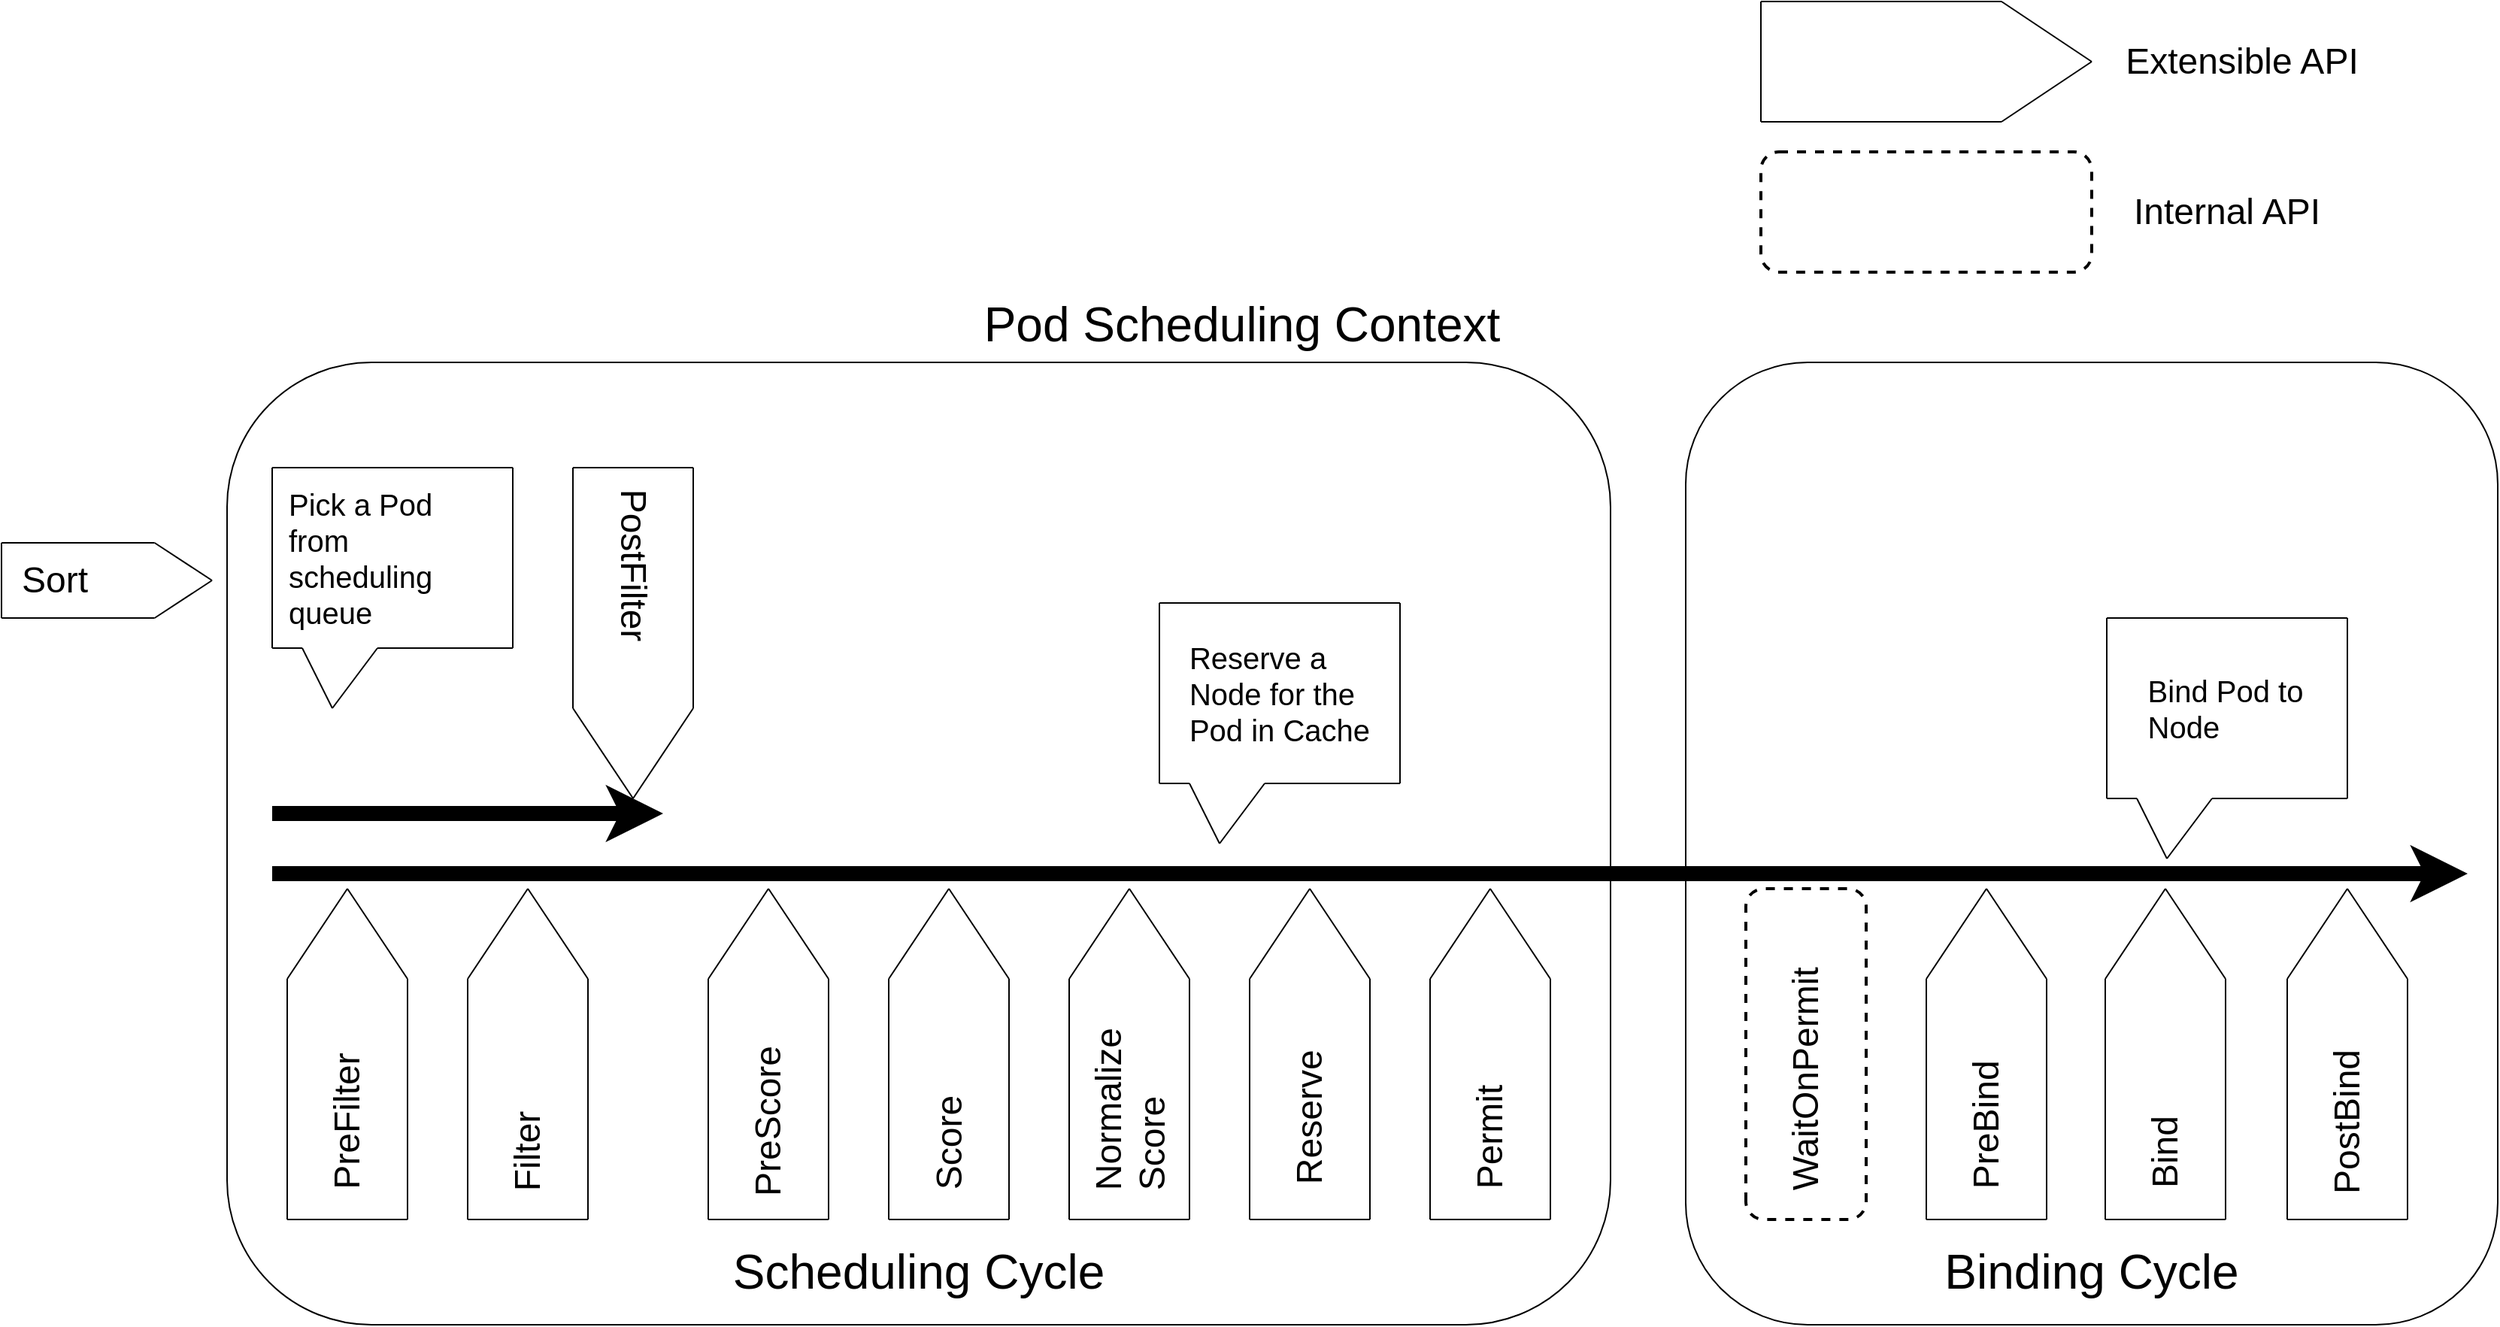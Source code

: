 <mxfile version="21.6.1" type="device">
  <diagram name="第 1 页" id="gHzWxk7oOuLgtcImLSez">
    <mxGraphModel dx="3882" dy="2420" grid="1" gridSize="10" guides="1" tooltips="1" connect="1" arrows="1" fold="1" page="1" pageScale="1" pageWidth="1169" pageHeight="827" math="0" shadow="0">
      <root>
        <mxCell id="0" />
        <mxCell id="1" parent="0" />
        <mxCell id="-Z6xz--5UafTTu6dOH7Y-158" value="" style="group" vertex="1" connectable="0" parent="1">
          <mxGeometry x="-160" y="-180" width="1660" height="880" as="geometry" />
        </mxCell>
        <mxCell id="-Z6xz--5UafTTu6dOH7Y-6" value="" style="group" vertex="1" connectable="0" parent="-Z6xz--5UafTTu6dOH7Y-158">
          <mxGeometry x="1170" width="220" height="80" as="geometry" />
        </mxCell>
        <mxCell id="-Z6xz--5UafTTu6dOH7Y-1" value="" style="endArrow=none;html=1;rounded=0;" edge="1" parent="-Z6xz--5UafTTu6dOH7Y-6">
          <mxGeometry width="50" height="50" relative="1" as="geometry">
            <mxPoint y="80" as="sourcePoint" />
            <mxPoint as="targetPoint" />
          </mxGeometry>
        </mxCell>
        <mxCell id="-Z6xz--5UafTTu6dOH7Y-2" value="" style="endArrow=none;html=1;rounded=0;" edge="1" parent="-Z6xz--5UafTTu6dOH7Y-6">
          <mxGeometry width="50" height="50" relative="1" as="geometry">
            <mxPoint as="sourcePoint" />
            <mxPoint x="160" as="targetPoint" />
          </mxGeometry>
        </mxCell>
        <mxCell id="-Z6xz--5UafTTu6dOH7Y-3" value="" style="endArrow=none;html=1;rounded=0;" edge="1" parent="-Z6xz--5UafTTu6dOH7Y-6">
          <mxGeometry width="50" height="50" relative="1" as="geometry">
            <mxPoint y="80" as="sourcePoint" />
            <mxPoint x="160" y="80" as="targetPoint" />
          </mxGeometry>
        </mxCell>
        <mxCell id="-Z6xz--5UafTTu6dOH7Y-4" value="" style="endArrow=none;html=1;rounded=0;" edge="1" parent="-Z6xz--5UafTTu6dOH7Y-6">
          <mxGeometry width="50" height="50" relative="1" as="geometry">
            <mxPoint x="160" as="sourcePoint" />
            <mxPoint x="220" y="40" as="targetPoint" />
          </mxGeometry>
        </mxCell>
        <mxCell id="-Z6xz--5UafTTu6dOH7Y-5" value="" style="endArrow=none;html=1;rounded=0;" edge="1" parent="-Z6xz--5UafTTu6dOH7Y-6">
          <mxGeometry width="50" height="50" relative="1" as="geometry">
            <mxPoint x="160" y="80" as="sourcePoint" />
            <mxPoint x="220" y="40" as="targetPoint" />
          </mxGeometry>
        </mxCell>
        <mxCell id="-Z6xz--5UafTTu6dOH7Y-7" value="" style="group;rotation=-90;" vertex="1" connectable="0" parent="-Z6xz--5UafTTu6dOH7Y-158">
          <mxGeometry x="1450" y="660" width="220" height="80" as="geometry" />
        </mxCell>
        <mxCell id="-Z6xz--5UafTTu6dOH7Y-8" value="" style="endArrow=none;html=1;rounded=0;" edge="1" parent="-Z6xz--5UafTTu6dOH7Y-7">
          <mxGeometry width="50" height="50" relative="1" as="geometry">
            <mxPoint x="150" y="150" as="sourcePoint" />
            <mxPoint x="70" y="150" as="targetPoint" />
          </mxGeometry>
        </mxCell>
        <mxCell id="-Z6xz--5UafTTu6dOH7Y-9" value="" style="endArrow=none;html=1;rounded=0;" edge="1" parent="-Z6xz--5UafTTu6dOH7Y-7">
          <mxGeometry width="50" height="50" relative="1" as="geometry">
            <mxPoint x="70" y="150" as="sourcePoint" />
            <mxPoint x="70" y="-10" as="targetPoint" />
          </mxGeometry>
        </mxCell>
        <mxCell id="-Z6xz--5UafTTu6dOH7Y-10" value="" style="endArrow=none;html=1;rounded=0;" edge="1" parent="-Z6xz--5UafTTu6dOH7Y-7">
          <mxGeometry width="50" height="50" relative="1" as="geometry">
            <mxPoint x="150" y="150" as="sourcePoint" />
            <mxPoint x="150" y="-10" as="targetPoint" />
          </mxGeometry>
        </mxCell>
        <mxCell id="-Z6xz--5UafTTu6dOH7Y-11" value="" style="endArrow=none;html=1;rounded=0;" edge="1" parent="-Z6xz--5UafTTu6dOH7Y-7">
          <mxGeometry width="50" height="50" relative="1" as="geometry">
            <mxPoint x="70" y="-10" as="sourcePoint" />
            <mxPoint x="110" y="-70" as="targetPoint" />
          </mxGeometry>
        </mxCell>
        <mxCell id="-Z6xz--5UafTTu6dOH7Y-12" value="" style="endArrow=none;html=1;rounded=0;" edge="1" parent="-Z6xz--5UafTTu6dOH7Y-7">
          <mxGeometry width="50" height="50" relative="1" as="geometry">
            <mxPoint x="150" y="-10" as="sourcePoint" />
            <mxPoint x="110" y="-70" as="targetPoint" />
          </mxGeometry>
        </mxCell>
        <mxCell id="-Z6xz--5UafTTu6dOH7Y-19" value="" style="group;rotation=-90;" vertex="1" connectable="0" parent="-Z6xz--5UafTTu6dOH7Y-158">
          <mxGeometry x="400" y="660" width="220" height="100" as="geometry" />
        </mxCell>
        <mxCell id="-Z6xz--5UafTTu6dOH7Y-20" value="" style="endArrow=none;html=1;rounded=0;" edge="1" parent="-Z6xz--5UafTTu6dOH7Y-19">
          <mxGeometry width="50" height="50" relative="1" as="geometry">
            <mxPoint x="150" y="150" as="sourcePoint" />
            <mxPoint x="70" y="150" as="targetPoint" />
          </mxGeometry>
        </mxCell>
        <mxCell id="-Z6xz--5UafTTu6dOH7Y-21" value="" style="endArrow=none;html=1;rounded=0;" edge="1" parent="-Z6xz--5UafTTu6dOH7Y-19">
          <mxGeometry width="50" height="50" relative="1" as="geometry">
            <mxPoint x="70" y="150" as="sourcePoint" />
            <mxPoint x="70" y="-10" as="targetPoint" />
          </mxGeometry>
        </mxCell>
        <mxCell id="-Z6xz--5UafTTu6dOH7Y-22" value="" style="endArrow=none;html=1;rounded=0;" edge="1" parent="-Z6xz--5UafTTu6dOH7Y-19">
          <mxGeometry width="50" height="50" relative="1" as="geometry">
            <mxPoint x="150" y="150" as="sourcePoint" />
            <mxPoint x="150" y="-10" as="targetPoint" />
          </mxGeometry>
        </mxCell>
        <mxCell id="-Z6xz--5UafTTu6dOH7Y-23" value="" style="endArrow=none;html=1;rounded=0;" edge="1" parent="-Z6xz--5UafTTu6dOH7Y-19">
          <mxGeometry width="50" height="50" relative="1" as="geometry">
            <mxPoint x="70" y="-10" as="sourcePoint" />
            <mxPoint x="110" y="-70" as="targetPoint" />
          </mxGeometry>
        </mxCell>
        <mxCell id="-Z6xz--5UafTTu6dOH7Y-24" value="" style="endArrow=none;html=1;rounded=0;" edge="1" parent="-Z6xz--5UafTTu6dOH7Y-19">
          <mxGeometry width="50" height="50" relative="1" as="geometry">
            <mxPoint x="150" y="-10" as="sourcePoint" />
            <mxPoint x="110" y="-70" as="targetPoint" />
          </mxGeometry>
        </mxCell>
        <mxCell id="-Z6xz--5UafTTu6dOH7Y-141" value="&lt;font style=&quot;font-size: 24px;&quot;&gt;PreScore&lt;br&gt;&lt;/font&gt;" style="text;html=1;strokeColor=none;fillColor=none;align=center;verticalAlign=middle;whiteSpace=wrap;rounded=0;rotation=-90;" vertex="1" parent="-Z6xz--5UafTTu6dOH7Y-19">
          <mxGeometry x="62.5" y="70" width="95" height="30" as="geometry" />
        </mxCell>
        <mxCell id="-Z6xz--5UafTTu6dOH7Y-37" value="" style="group;rotation=-90;" vertex="1" connectable="0" parent="-Z6xz--5UafTTu6dOH7Y-158">
          <mxGeometry x="240" y="660" width="220" height="132.5" as="geometry" />
        </mxCell>
        <mxCell id="-Z6xz--5UafTTu6dOH7Y-38" value="" style="endArrow=none;html=1;rounded=0;" edge="1" parent="-Z6xz--5UafTTu6dOH7Y-37">
          <mxGeometry width="50" height="50" relative="1" as="geometry">
            <mxPoint x="150" y="150" as="sourcePoint" />
            <mxPoint x="70" y="150" as="targetPoint" />
          </mxGeometry>
        </mxCell>
        <mxCell id="-Z6xz--5UafTTu6dOH7Y-39" value="" style="endArrow=none;html=1;rounded=0;" edge="1" parent="-Z6xz--5UafTTu6dOH7Y-37">
          <mxGeometry width="50" height="50" relative="1" as="geometry">
            <mxPoint x="70" y="150" as="sourcePoint" />
            <mxPoint x="70" y="-10" as="targetPoint" />
          </mxGeometry>
        </mxCell>
        <mxCell id="-Z6xz--5UafTTu6dOH7Y-40" value="" style="endArrow=none;html=1;rounded=0;" edge="1" parent="-Z6xz--5UafTTu6dOH7Y-37">
          <mxGeometry width="50" height="50" relative="1" as="geometry">
            <mxPoint x="150" y="150" as="sourcePoint" />
            <mxPoint x="150" y="-10" as="targetPoint" />
          </mxGeometry>
        </mxCell>
        <mxCell id="-Z6xz--5UafTTu6dOH7Y-41" value="" style="endArrow=none;html=1;rounded=0;" edge="1" parent="-Z6xz--5UafTTu6dOH7Y-37">
          <mxGeometry width="50" height="50" relative="1" as="geometry">
            <mxPoint x="70" y="-10" as="sourcePoint" />
            <mxPoint x="110" y="-70" as="targetPoint" />
          </mxGeometry>
        </mxCell>
        <mxCell id="-Z6xz--5UafTTu6dOH7Y-42" value="" style="endArrow=none;html=1;rounded=0;" edge="1" parent="-Z6xz--5UafTTu6dOH7Y-37">
          <mxGeometry width="50" height="50" relative="1" as="geometry">
            <mxPoint x="150" y="-10" as="sourcePoint" />
            <mxPoint x="110" y="-70" as="targetPoint" />
          </mxGeometry>
        </mxCell>
        <mxCell id="-Z6xz--5UafTTu6dOH7Y-140" value="&lt;font style=&quot;font-size: 24px;&quot;&gt;Filter&lt;/font&gt;" style="text;html=1;strokeColor=none;fillColor=none;align=center;verticalAlign=middle;whiteSpace=wrap;rounded=0;rotation=-90;" vertex="1" parent="-Z6xz--5UafTTu6dOH7Y-37">
          <mxGeometry x="77.5" y="90" width="65" height="30" as="geometry" />
        </mxCell>
        <mxCell id="-Z6xz--5UafTTu6dOH7Y-43" value="" style="group;rotation=-90;" vertex="1" connectable="0" parent="-Z6xz--5UafTTu6dOH7Y-158">
          <mxGeometry x="120" y="660" width="220" height="107.5" as="geometry" />
        </mxCell>
        <mxCell id="-Z6xz--5UafTTu6dOH7Y-44" value="" style="endArrow=none;html=1;rounded=0;" edge="1" parent="-Z6xz--5UafTTu6dOH7Y-43">
          <mxGeometry width="50" height="50" relative="1" as="geometry">
            <mxPoint x="150" y="150" as="sourcePoint" />
            <mxPoint x="70" y="150" as="targetPoint" />
          </mxGeometry>
        </mxCell>
        <mxCell id="-Z6xz--5UafTTu6dOH7Y-45" value="" style="endArrow=none;html=1;rounded=0;" edge="1" parent="-Z6xz--5UafTTu6dOH7Y-43">
          <mxGeometry width="50" height="50" relative="1" as="geometry">
            <mxPoint x="70" y="150" as="sourcePoint" />
            <mxPoint x="70" y="-10" as="targetPoint" />
          </mxGeometry>
        </mxCell>
        <mxCell id="-Z6xz--5UafTTu6dOH7Y-46" value="" style="endArrow=none;html=1;rounded=0;" edge="1" parent="-Z6xz--5UafTTu6dOH7Y-43">
          <mxGeometry width="50" height="50" relative="1" as="geometry">
            <mxPoint x="150" y="150" as="sourcePoint" />
            <mxPoint x="150" y="-10" as="targetPoint" />
          </mxGeometry>
        </mxCell>
        <mxCell id="-Z6xz--5UafTTu6dOH7Y-47" value="" style="endArrow=none;html=1;rounded=0;" edge="1" parent="-Z6xz--5UafTTu6dOH7Y-43">
          <mxGeometry width="50" height="50" relative="1" as="geometry">
            <mxPoint x="70" y="-10" as="sourcePoint" />
            <mxPoint x="110" y="-70" as="targetPoint" />
          </mxGeometry>
        </mxCell>
        <mxCell id="-Z6xz--5UafTTu6dOH7Y-48" value="" style="endArrow=none;html=1;rounded=0;" edge="1" parent="-Z6xz--5UafTTu6dOH7Y-43">
          <mxGeometry width="50" height="50" relative="1" as="geometry">
            <mxPoint x="150" y="-10" as="sourcePoint" />
            <mxPoint x="110" y="-70" as="targetPoint" />
          </mxGeometry>
        </mxCell>
        <mxCell id="-Z6xz--5UafTTu6dOH7Y-139" value="&lt;font style=&quot;font-size: 24px;&quot;&gt;PreFilter&lt;/font&gt;" style="text;html=1;strokeColor=none;fillColor=none;align=center;verticalAlign=middle;whiteSpace=wrap;rounded=0;rotation=-90;" vertex="1" parent="-Z6xz--5UafTTu6dOH7Y-43">
          <mxGeometry x="62.5" y="70" width="95" height="30" as="geometry" />
        </mxCell>
        <mxCell id="-Z6xz--5UafTTu6dOH7Y-55" value="" style="endArrow=classic;html=1;rounded=0;strokeWidth=10;" edge="1" parent="-Z6xz--5UafTTu6dOH7Y-158">
          <mxGeometry width="50" height="50" relative="1" as="geometry">
            <mxPoint x="180" y="580" as="sourcePoint" />
            <mxPoint x="1640" y="580" as="targetPoint" />
          </mxGeometry>
        </mxCell>
        <mxCell id="-Z6xz--5UafTTu6dOH7Y-56" value="" style="endArrow=classic;html=1;rounded=0;strokeWidth=10;" edge="1" parent="-Z6xz--5UafTTu6dOH7Y-158">
          <mxGeometry width="50" height="50" relative="1" as="geometry">
            <mxPoint x="180" y="540" as="sourcePoint" />
            <mxPoint x="440" y="540" as="targetPoint" />
          </mxGeometry>
        </mxCell>
        <mxCell id="-Z6xz--5UafTTu6dOH7Y-64" value="" style="group" vertex="1" connectable="0" parent="-Z6xz--5UafTTu6dOH7Y-158">
          <mxGeometry x="770" y="400" width="160" height="160" as="geometry" />
        </mxCell>
        <mxCell id="-Z6xz--5UafTTu6dOH7Y-57" value="" style="endArrow=none;html=1;rounded=0;" edge="1" parent="-Z6xz--5UafTTu6dOH7Y-64">
          <mxGeometry width="50" height="50" relative="1" as="geometry">
            <mxPoint as="sourcePoint" />
            <mxPoint x="160" as="targetPoint" />
          </mxGeometry>
        </mxCell>
        <mxCell id="-Z6xz--5UafTTu6dOH7Y-58" value="" style="endArrow=none;html=1;rounded=0;" edge="1" parent="-Z6xz--5UafTTu6dOH7Y-64">
          <mxGeometry width="50" height="50" relative="1" as="geometry">
            <mxPoint y="120" as="sourcePoint" />
            <mxPoint as="targetPoint" />
          </mxGeometry>
        </mxCell>
        <mxCell id="-Z6xz--5UafTTu6dOH7Y-59" value="" style="endArrow=none;html=1;rounded=0;" edge="1" parent="-Z6xz--5UafTTu6dOH7Y-64">
          <mxGeometry width="50" height="50" relative="1" as="geometry">
            <mxPoint x="160" y="120" as="sourcePoint" />
            <mxPoint x="160" as="targetPoint" />
          </mxGeometry>
        </mxCell>
        <mxCell id="-Z6xz--5UafTTu6dOH7Y-60" value="" style="endArrow=none;html=1;rounded=0;" edge="1" parent="-Z6xz--5UafTTu6dOH7Y-64">
          <mxGeometry width="50" height="50" relative="1" as="geometry">
            <mxPoint x="40" y="160" as="sourcePoint" />
            <mxPoint x="20" y="120" as="targetPoint" />
          </mxGeometry>
        </mxCell>
        <mxCell id="-Z6xz--5UafTTu6dOH7Y-61" value="" style="endArrow=none;html=1;rounded=0;" edge="1" parent="-Z6xz--5UafTTu6dOH7Y-64">
          <mxGeometry width="50" height="50" relative="1" as="geometry">
            <mxPoint x="40" y="160" as="sourcePoint" />
            <mxPoint x="70" y="120" as="targetPoint" />
          </mxGeometry>
        </mxCell>
        <mxCell id="-Z6xz--5UafTTu6dOH7Y-62" value="" style="endArrow=none;html=1;rounded=0;" edge="1" parent="-Z6xz--5UafTTu6dOH7Y-64">
          <mxGeometry width="50" height="50" relative="1" as="geometry">
            <mxPoint x="70" y="120" as="sourcePoint" />
            <mxPoint x="160" y="120" as="targetPoint" />
          </mxGeometry>
        </mxCell>
        <mxCell id="-Z6xz--5UafTTu6dOH7Y-63" value="" style="endArrow=none;html=1;rounded=0;" edge="1" parent="-Z6xz--5UafTTu6dOH7Y-64">
          <mxGeometry width="50" height="50" relative="1" as="geometry">
            <mxPoint y="120" as="sourcePoint" />
            <mxPoint x="20" y="120" as="targetPoint" />
          </mxGeometry>
        </mxCell>
        <mxCell id="-Z6xz--5UafTTu6dOH7Y-137" value="&lt;div style=&quot;text-align: left; font-size: 20px;&quot;&gt;Reserve a&lt;/div&gt;&lt;div style=&quot;text-align: left; font-size: 20px;&quot;&gt;Node for the&lt;/div&gt;&lt;div style=&quot;text-align: left; font-size: 20px;&quot;&gt;Pod in Cache&lt;/div&gt;" style="text;html=1;strokeColor=none;fillColor=none;align=center;verticalAlign=middle;whiteSpace=wrap;rounded=0;" vertex="1" parent="-Z6xz--5UafTTu6dOH7Y-64">
          <mxGeometry x="10" y="10" width="140" height="100" as="geometry" />
        </mxCell>
        <mxCell id="-Z6xz--5UafTTu6dOH7Y-65" value="" style="group" vertex="1" connectable="0" parent="-Z6xz--5UafTTu6dOH7Y-158">
          <mxGeometry x="1400" y="410" width="160" height="160" as="geometry" />
        </mxCell>
        <mxCell id="-Z6xz--5UafTTu6dOH7Y-66" value="" style="endArrow=none;html=1;rounded=0;" edge="1" parent="-Z6xz--5UafTTu6dOH7Y-65">
          <mxGeometry width="50" height="50" relative="1" as="geometry">
            <mxPoint as="sourcePoint" />
            <mxPoint x="160" as="targetPoint" />
          </mxGeometry>
        </mxCell>
        <mxCell id="-Z6xz--5UafTTu6dOH7Y-67" value="" style="endArrow=none;html=1;rounded=0;" edge="1" parent="-Z6xz--5UafTTu6dOH7Y-65">
          <mxGeometry width="50" height="50" relative="1" as="geometry">
            <mxPoint y="120" as="sourcePoint" />
            <mxPoint as="targetPoint" />
          </mxGeometry>
        </mxCell>
        <mxCell id="-Z6xz--5UafTTu6dOH7Y-68" value="" style="endArrow=none;html=1;rounded=0;" edge="1" parent="-Z6xz--5UafTTu6dOH7Y-65">
          <mxGeometry width="50" height="50" relative="1" as="geometry">
            <mxPoint x="160" y="120" as="sourcePoint" />
            <mxPoint x="160" as="targetPoint" />
          </mxGeometry>
        </mxCell>
        <mxCell id="-Z6xz--5UafTTu6dOH7Y-69" value="" style="endArrow=none;html=1;rounded=0;" edge="1" parent="-Z6xz--5UafTTu6dOH7Y-65">
          <mxGeometry width="50" height="50" relative="1" as="geometry">
            <mxPoint x="40" y="160" as="sourcePoint" />
            <mxPoint x="20" y="120" as="targetPoint" />
          </mxGeometry>
        </mxCell>
        <mxCell id="-Z6xz--5UafTTu6dOH7Y-70" value="" style="endArrow=none;html=1;rounded=0;" edge="1" parent="-Z6xz--5UafTTu6dOH7Y-65">
          <mxGeometry width="50" height="50" relative="1" as="geometry">
            <mxPoint x="40" y="160" as="sourcePoint" />
            <mxPoint x="70" y="120" as="targetPoint" />
          </mxGeometry>
        </mxCell>
        <mxCell id="-Z6xz--5UafTTu6dOH7Y-71" value="" style="endArrow=none;html=1;rounded=0;" edge="1" parent="-Z6xz--5UafTTu6dOH7Y-65">
          <mxGeometry width="50" height="50" relative="1" as="geometry">
            <mxPoint x="70" y="120" as="sourcePoint" />
            <mxPoint x="160" y="120" as="targetPoint" />
          </mxGeometry>
        </mxCell>
        <mxCell id="-Z6xz--5UafTTu6dOH7Y-72" value="" style="endArrow=none;html=1;rounded=0;" edge="1" parent="-Z6xz--5UafTTu6dOH7Y-65">
          <mxGeometry width="50" height="50" relative="1" as="geometry">
            <mxPoint y="120" as="sourcePoint" />
            <mxPoint x="20" y="120" as="targetPoint" />
          </mxGeometry>
        </mxCell>
        <mxCell id="-Z6xz--5UafTTu6dOH7Y-73" value="" style="group" vertex="1" connectable="0" parent="-Z6xz--5UafTTu6dOH7Y-158">
          <mxGeometry x="180" y="310" width="160" height="160" as="geometry" />
        </mxCell>
        <mxCell id="-Z6xz--5UafTTu6dOH7Y-74" value="" style="endArrow=none;html=1;rounded=0;" edge="1" parent="-Z6xz--5UafTTu6dOH7Y-73">
          <mxGeometry width="50" height="50" relative="1" as="geometry">
            <mxPoint as="sourcePoint" />
            <mxPoint x="160" as="targetPoint" />
          </mxGeometry>
        </mxCell>
        <mxCell id="-Z6xz--5UafTTu6dOH7Y-75" value="" style="endArrow=none;html=1;rounded=0;" edge="1" parent="-Z6xz--5UafTTu6dOH7Y-73">
          <mxGeometry width="50" height="50" relative="1" as="geometry">
            <mxPoint y="120" as="sourcePoint" />
            <mxPoint as="targetPoint" />
          </mxGeometry>
        </mxCell>
        <mxCell id="-Z6xz--5UafTTu6dOH7Y-76" value="" style="endArrow=none;html=1;rounded=0;" edge="1" parent="-Z6xz--5UafTTu6dOH7Y-73">
          <mxGeometry width="50" height="50" relative="1" as="geometry">
            <mxPoint x="160" y="120" as="sourcePoint" />
            <mxPoint x="160" as="targetPoint" />
          </mxGeometry>
        </mxCell>
        <mxCell id="-Z6xz--5UafTTu6dOH7Y-77" value="" style="endArrow=none;html=1;rounded=0;" edge="1" parent="-Z6xz--5UafTTu6dOH7Y-73">
          <mxGeometry width="50" height="50" relative="1" as="geometry">
            <mxPoint x="40" y="160" as="sourcePoint" />
            <mxPoint x="20" y="120" as="targetPoint" />
          </mxGeometry>
        </mxCell>
        <mxCell id="-Z6xz--5UafTTu6dOH7Y-78" value="" style="endArrow=none;html=1;rounded=0;" edge="1" parent="-Z6xz--5UafTTu6dOH7Y-73">
          <mxGeometry width="50" height="50" relative="1" as="geometry">
            <mxPoint x="40" y="160" as="sourcePoint" />
            <mxPoint x="70" y="120" as="targetPoint" />
          </mxGeometry>
        </mxCell>
        <mxCell id="-Z6xz--5UafTTu6dOH7Y-79" value="" style="endArrow=none;html=1;rounded=0;" edge="1" parent="-Z6xz--5UafTTu6dOH7Y-73">
          <mxGeometry width="50" height="50" relative="1" as="geometry">
            <mxPoint x="70" y="120" as="sourcePoint" />
            <mxPoint x="160" y="120" as="targetPoint" />
          </mxGeometry>
        </mxCell>
        <mxCell id="-Z6xz--5UafTTu6dOH7Y-80" value="" style="endArrow=none;html=1;rounded=0;" edge="1" parent="-Z6xz--5UafTTu6dOH7Y-73">
          <mxGeometry width="50" height="50" relative="1" as="geometry">
            <mxPoint y="120" as="sourcePoint" />
            <mxPoint x="20" y="120" as="targetPoint" />
          </mxGeometry>
        </mxCell>
        <mxCell id="-Z6xz--5UafTTu6dOH7Y-150" value="&lt;div style=&quot;text-align: left; font-size: 20px;&quot;&gt;&lt;span style=&quot;background-color: initial;&quot;&gt;&lt;font style=&quot;font-size: 20px;&quot;&gt;Pick a Pod from&lt;/font&gt;&lt;/span&gt;&lt;/div&gt;&lt;div style=&quot;text-align: left; font-size: 20px;&quot;&gt;&lt;span style=&quot;background-color: initial;&quot;&gt;&lt;font style=&quot;font-size: 20px;&quot;&gt;scheduling&lt;/font&gt;&lt;/span&gt;&lt;/div&gt;&lt;div style=&quot;text-align: left; font-size: 20px;&quot;&gt;&lt;span style=&quot;background-color: initial;&quot;&gt;&lt;font style=&quot;font-size: 20px;&quot;&gt;queue&lt;/font&gt;&lt;/span&gt;&lt;/div&gt;" style="text;html=1;strokeColor=none;fillColor=none;align=center;verticalAlign=middle;whiteSpace=wrap;rounded=0;" vertex="1" parent="-Z6xz--5UafTTu6dOH7Y-73">
          <mxGeometry x="10" y="10" width="140" height="100" as="geometry" />
        </mxCell>
        <mxCell id="-Z6xz--5UafTTu6dOH7Y-81" value="" style="group;rotation=-90;" vertex="1" connectable="0" parent="-Z6xz--5UafTTu6dOH7Y-158">
          <mxGeometry x="880" y="660" width="220" height="100" as="geometry" />
        </mxCell>
        <mxCell id="-Z6xz--5UafTTu6dOH7Y-82" value="" style="endArrow=none;html=1;rounded=0;" edge="1" parent="-Z6xz--5UafTTu6dOH7Y-81">
          <mxGeometry width="50" height="50" relative="1" as="geometry">
            <mxPoint x="150" y="150" as="sourcePoint" />
            <mxPoint x="70" y="150" as="targetPoint" />
          </mxGeometry>
        </mxCell>
        <mxCell id="-Z6xz--5UafTTu6dOH7Y-83" value="" style="endArrow=none;html=1;rounded=0;" edge="1" parent="-Z6xz--5UafTTu6dOH7Y-81">
          <mxGeometry width="50" height="50" relative="1" as="geometry">
            <mxPoint x="70" y="150" as="sourcePoint" />
            <mxPoint x="70" y="-10" as="targetPoint" />
          </mxGeometry>
        </mxCell>
        <mxCell id="-Z6xz--5UafTTu6dOH7Y-84" value="" style="endArrow=none;html=1;rounded=0;" edge="1" parent="-Z6xz--5UafTTu6dOH7Y-81">
          <mxGeometry width="50" height="50" relative="1" as="geometry">
            <mxPoint x="150" y="150" as="sourcePoint" />
            <mxPoint x="150" y="-10" as="targetPoint" />
          </mxGeometry>
        </mxCell>
        <mxCell id="-Z6xz--5UafTTu6dOH7Y-85" value="" style="endArrow=none;html=1;rounded=0;" edge="1" parent="-Z6xz--5UafTTu6dOH7Y-81">
          <mxGeometry width="50" height="50" relative="1" as="geometry">
            <mxPoint x="70" y="-10" as="sourcePoint" />
            <mxPoint x="110" y="-70" as="targetPoint" />
          </mxGeometry>
        </mxCell>
        <mxCell id="-Z6xz--5UafTTu6dOH7Y-86" value="" style="endArrow=none;html=1;rounded=0;" edge="1" parent="-Z6xz--5UafTTu6dOH7Y-81">
          <mxGeometry width="50" height="50" relative="1" as="geometry">
            <mxPoint x="150" y="-10" as="sourcePoint" />
            <mxPoint x="110" y="-70" as="targetPoint" />
          </mxGeometry>
        </mxCell>
        <mxCell id="-Z6xz--5UafTTu6dOH7Y-145" value="&lt;span style=&quot;font-size: 24px;&quot;&gt;Permit&lt;/span&gt;" style="text;html=1;strokeColor=none;fillColor=none;align=center;verticalAlign=middle;whiteSpace=wrap;rounded=0;rotation=-90;" vertex="1" parent="-Z6xz--5UafTTu6dOH7Y-81">
          <mxGeometry x="63.13" y="80" width="93.75" height="30" as="geometry" />
        </mxCell>
        <mxCell id="-Z6xz--5UafTTu6dOH7Y-87" value="" style="group;rotation=-90;" vertex="1" connectable="0" parent="-Z6xz--5UafTTu6dOH7Y-158">
          <mxGeometry x="760" y="660" width="220" height="110" as="geometry" />
        </mxCell>
        <mxCell id="-Z6xz--5UafTTu6dOH7Y-88" value="" style="endArrow=none;html=1;rounded=0;" edge="1" parent="-Z6xz--5UafTTu6dOH7Y-87">
          <mxGeometry width="50" height="50" relative="1" as="geometry">
            <mxPoint x="150" y="150" as="sourcePoint" />
            <mxPoint x="70" y="150" as="targetPoint" />
          </mxGeometry>
        </mxCell>
        <mxCell id="-Z6xz--5UafTTu6dOH7Y-89" value="" style="endArrow=none;html=1;rounded=0;" edge="1" parent="-Z6xz--5UafTTu6dOH7Y-87">
          <mxGeometry width="50" height="50" relative="1" as="geometry">
            <mxPoint x="70" y="150" as="sourcePoint" />
            <mxPoint x="70" y="-10" as="targetPoint" />
          </mxGeometry>
        </mxCell>
        <mxCell id="-Z6xz--5UafTTu6dOH7Y-90" value="" style="endArrow=none;html=1;rounded=0;" edge="1" parent="-Z6xz--5UafTTu6dOH7Y-87">
          <mxGeometry width="50" height="50" relative="1" as="geometry">
            <mxPoint x="150" y="150" as="sourcePoint" />
            <mxPoint x="150" y="-10" as="targetPoint" />
          </mxGeometry>
        </mxCell>
        <mxCell id="-Z6xz--5UafTTu6dOH7Y-91" value="" style="endArrow=none;html=1;rounded=0;" edge="1" parent="-Z6xz--5UafTTu6dOH7Y-87">
          <mxGeometry width="50" height="50" relative="1" as="geometry">
            <mxPoint x="70" y="-10" as="sourcePoint" />
            <mxPoint x="110" y="-70" as="targetPoint" />
          </mxGeometry>
        </mxCell>
        <mxCell id="-Z6xz--5UafTTu6dOH7Y-92" value="" style="endArrow=none;html=1;rounded=0;" edge="1" parent="-Z6xz--5UafTTu6dOH7Y-87">
          <mxGeometry width="50" height="50" relative="1" as="geometry">
            <mxPoint x="150" y="-10" as="sourcePoint" />
            <mxPoint x="110" y="-70" as="targetPoint" />
          </mxGeometry>
        </mxCell>
        <mxCell id="-Z6xz--5UafTTu6dOH7Y-144" value="&lt;span style=&quot;font-size: 24px;&quot;&gt;Reserve&lt;/span&gt;" style="text;html=1;strokeColor=none;fillColor=none;align=center;verticalAlign=middle;whiteSpace=wrap;rounded=0;rotation=-90;" vertex="1" parent="-Z6xz--5UafTTu6dOH7Y-87">
          <mxGeometry x="63.13" y="66.88" width="93.75" height="30" as="geometry" />
        </mxCell>
        <mxCell id="-Z6xz--5UafTTu6dOH7Y-93" value="" style="group;rotation=90;" vertex="1" connectable="0" parent="-Z6xz--5UafTTu6dOH7Y-158">
          <mxGeometry x="310" y="380" width="220" height="80" as="geometry" />
        </mxCell>
        <mxCell id="-Z6xz--5UafTTu6dOH7Y-94" value="" style="endArrow=none;html=1;rounded=0;" edge="1" parent="-Z6xz--5UafTTu6dOH7Y-93">
          <mxGeometry width="50" height="50" relative="1" as="geometry">
            <mxPoint x="70" y="-70" as="sourcePoint" />
            <mxPoint x="150" y="-70" as="targetPoint" />
          </mxGeometry>
        </mxCell>
        <mxCell id="-Z6xz--5UafTTu6dOH7Y-95" value="" style="endArrow=none;html=1;rounded=0;" edge="1" parent="-Z6xz--5UafTTu6dOH7Y-93">
          <mxGeometry width="50" height="50" relative="1" as="geometry">
            <mxPoint x="150" y="-70" as="sourcePoint" />
            <mxPoint x="150" y="90" as="targetPoint" />
          </mxGeometry>
        </mxCell>
        <mxCell id="-Z6xz--5UafTTu6dOH7Y-96" value="" style="endArrow=none;html=1;rounded=0;" edge="1" parent="-Z6xz--5UafTTu6dOH7Y-93">
          <mxGeometry width="50" height="50" relative="1" as="geometry">
            <mxPoint x="70" y="-70" as="sourcePoint" />
            <mxPoint x="70" y="90" as="targetPoint" />
          </mxGeometry>
        </mxCell>
        <mxCell id="-Z6xz--5UafTTu6dOH7Y-97" value="" style="endArrow=none;html=1;rounded=0;" edge="1" parent="-Z6xz--5UafTTu6dOH7Y-93">
          <mxGeometry width="50" height="50" relative="1" as="geometry">
            <mxPoint x="150" y="90" as="sourcePoint" />
            <mxPoint x="110" y="150" as="targetPoint" />
          </mxGeometry>
        </mxCell>
        <mxCell id="-Z6xz--5UafTTu6dOH7Y-98" value="" style="endArrow=none;html=1;rounded=0;" edge="1" parent="-Z6xz--5UafTTu6dOH7Y-93">
          <mxGeometry width="50" height="50" relative="1" as="geometry">
            <mxPoint x="70" y="90" as="sourcePoint" />
            <mxPoint x="110" y="150" as="targetPoint" />
          </mxGeometry>
        </mxCell>
        <mxCell id="-Z6xz--5UafTTu6dOH7Y-138" value="&lt;font style=&quot;font-size: 24px;&quot;&gt;PostFilter&lt;/font&gt;" style="text;html=1;strokeColor=none;fillColor=none;align=center;verticalAlign=middle;whiteSpace=wrap;rounded=0;rotation=90;" vertex="1" parent="-Z6xz--5UafTTu6dOH7Y-93">
          <mxGeometry x="55" y="-20" width="110" height="30" as="geometry" />
        </mxCell>
        <mxCell id="-Z6xz--5UafTTu6dOH7Y-99" value="" style="group;rotation=-90;" vertex="1" connectable="0" parent="-Z6xz--5UafTTu6dOH7Y-158">
          <mxGeometry x="640" y="660" width="220" height="110" as="geometry" />
        </mxCell>
        <mxCell id="-Z6xz--5UafTTu6dOH7Y-100" value="" style="endArrow=none;html=1;rounded=0;" edge="1" parent="-Z6xz--5UafTTu6dOH7Y-99">
          <mxGeometry width="50" height="50" relative="1" as="geometry">
            <mxPoint x="150" y="150" as="sourcePoint" />
            <mxPoint x="70" y="150" as="targetPoint" />
          </mxGeometry>
        </mxCell>
        <mxCell id="-Z6xz--5UafTTu6dOH7Y-101" value="" style="endArrow=none;html=1;rounded=0;" edge="1" parent="-Z6xz--5UafTTu6dOH7Y-99">
          <mxGeometry width="50" height="50" relative="1" as="geometry">
            <mxPoint x="70" y="150" as="sourcePoint" />
            <mxPoint x="70" y="-10" as="targetPoint" />
          </mxGeometry>
        </mxCell>
        <mxCell id="-Z6xz--5UafTTu6dOH7Y-102" value="" style="endArrow=none;html=1;rounded=0;" edge="1" parent="-Z6xz--5UafTTu6dOH7Y-99">
          <mxGeometry width="50" height="50" relative="1" as="geometry">
            <mxPoint x="150" y="150" as="sourcePoint" />
            <mxPoint x="150" y="-10" as="targetPoint" />
          </mxGeometry>
        </mxCell>
        <mxCell id="-Z6xz--5UafTTu6dOH7Y-103" value="" style="endArrow=none;html=1;rounded=0;" edge="1" parent="-Z6xz--5UafTTu6dOH7Y-99">
          <mxGeometry width="50" height="50" relative="1" as="geometry">
            <mxPoint x="70" y="-10" as="sourcePoint" />
            <mxPoint x="110" y="-70" as="targetPoint" />
          </mxGeometry>
        </mxCell>
        <mxCell id="-Z6xz--5UafTTu6dOH7Y-104" value="" style="endArrow=none;html=1;rounded=0;" edge="1" parent="-Z6xz--5UafTTu6dOH7Y-99">
          <mxGeometry width="50" height="50" relative="1" as="geometry">
            <mxPoint x="150" y="-10" as="sourcePoint" />
            <mxPoint x="110" y="-70" as="targetPoint" />
          </mxGeometry>
        </mxCell>
        <mxCell id="-Z6xz--5UafTTu6dOH7Y-143" value="&lt;div style=&quot;text-align: left;&quot;&gt;&lt;span style=&quot;font-size: 24px; background-color: initial;&quot;&gt;Normalize&lt;/span&gt;&lt;/div&gt;&lt;span style=&quot;font-size: 24px;&quot;&gt;&lt;div style=&quot;text-align: left;&quot;&gt;&lt;span style=&quot;background-color: initial;&quot;&gt;Score&lt;/span&gt;&lt;/div&gt;&lt;/span&gt;" style="text;html=1;strokeColor=none;fillColor=none;align=center;verticalAlign=middle;whiteSpace=wrap;rounded=0;rotation=-90;" vertex="1" parent="-Z6xz--5UafTTu6dOH7Y-99">
          <mxGeometry x="43.13" y="50" width="133.75" height="53.12" as="geometry" />
        </mxCell>
        <mxCell id="-Z6xz--5UafTTu6dOH7Y-105" value="" style="group;rotation=-90;" vertex="1" connectable="0" parent="-Z6xz--5UafTTu6dOH7Y-158">
          <mxGeometry x="520" y="660" width="220" height="113.75" as="geometry" />
        </mxCell>
        <mxCell id="-Z6xz--5UafTTu6dOH7Y-106" value="" style="endArrow=none;html=1;rounded=0;" edge="1" parent="-Z6xz--5UafTTu6dOH7Y-105">
          <mxGeometry width="50" height="50" relative="1" as="geometry">
            <mxPoint x="150" y="150" as="sourcePoint" />
            <mxPoint x="70" y="150" as="targetPoint" />
          </mxGeometry>
        </mxCell>
        <mxCell id="-Z6xz--5UafTTu6dOH7Y-107" value="" style="endArrow=none;html=1;rounded=0;" edge="1" parent="-Z6xz--5UafTTu6dOH7Y-105">
          <mxGeometry width="50" height="50" relative="1" as="geometry">
            <mxPoint x="70" y="150" as="sourcePoint" />
            <mxPoint x="70" y="-10" as="targetPoint" />
          </mxGeometry>
        </mxCell>
        <mxCell id="-Z6xz--5UafTTu6dOH7Y-108" value="" style="endArrow=none;html=1;rounded=0;" edge="1" parent="-Z6xz--5UafTTu6dOH7Y-105">
          <mxGeometry width="50" height="50" relative="1" as="geometry">
            <mxPoint x="150" y="150" as="sourcePoint" />
            <mxPoint x="150" y="-10" as="targetPoint" />
          </mxGeometry>
        </mxCell>
        <mxCell id="-Z6xz--5UafTTu6dOH7Y-109" value="" style="endArrow=none;html=1;rounded=0;" edge="1" parent="-Z6xz--5UafTTu6dOH7Y-105">
          <mxGeometry width="50" height="50" relative="1" as="geometry">
            <mxPoint x="70" y="-10" as="sourcePoint" />
            <mxPoint x="110" y="-70" as="targetPoint" />
          </mxGeometry>
        </mxCell>
        <mxCell id="-Z6xz--5UafTTu6dOH7Y-110" value="" style="endArrow=none;html=1;rounded=0;" edge="1" parent="-Z6xz--5UafTTu6dOH7Y-105">
          <mxGeometry width="50" height="50" relative="1" as="geometry">
            <mxPoint x="150" y="-10" as="sourcePoint" />
            <mxPoint x="110" y="-70" as="targetPoint" />
          </mxGeometry>
        </mxCell>
        <mxCell id="-Z6xz--5UafTTu6dOH7Y-142" value="&lt;span style=&quot;font-size: 24px;&quot;&gt;Score&lt;/span&gt;" style="text;html=1;strokeColor=none;fillColor=none;align=center;verticalAlign=middle;whiteSpace=wrap;rounded=0;rotation=-90;" vertex="1" parent="-Z6xz--5UafTTu6dOH7Y-105">
          <mxGeometry x="76.25" y="83.75" width="67.5" height="30" as="geometry" />
        </mxCell>
        <mxCell id="-Z6xz--5UafTTu6dOH7Y-111" value="" style="rounded=1;whiteSpace=wrap;html=1;rotation=-90;fillColor=none;dashed=1;strokeWidth=2;" vertex="1" parent="-Z6xz--5UafTTu6dOH7Y-158">
          <mxGeometry x="1090" y="660" width="220" height="80" as="geometry" />
        </mxCell>
        <mxCell id="-Z6xz--5UafTTu6dOH7Y-112" value="" style="group;rotation=-90;" vertex="1" connectable="0" parent="-Z6xz--5UafTTu6dOH7Y-158">
          <mxGeometry x="1329" y="660" width="220" height="120" as="geometry" />
        </mxCell>
        <mxCell id="-Z6xz--5UafTTu6dOH7Y-113" value="" style="endArrow=none;html=1;rounded=0;" edge="1" parent="-Z6xz--5UafTTu6dOH7Y-112">
          <mxGeometry width="50" height="50" relative="1" as="geometry">
            <mxPoint x="150" y="150" as="sourcePoint" />
            <mxPoint x="70" y="150" as="targetPoint" />
          </mxGeometry>
        </mxCell>
        <mxCell id="-Z6xz--5UafTTu6dOH7Y-114" value="" style="endArrow=none;html=1;rounded=0;" edge="1" parent="-Z6xz--5UafTTu6dOH7Y-112">
          <mxGeometry width="50" height="50" relative="1" as="geometry">
            <mxPoint x="70" y="150" as="sourcePoint" />
            <mxPoint x="70" y="-10" as="targetPoint" />
          </mxGeometry>
        </mxCell>
        <mxCell id="-Z6xz--5UafTTu6dOH7Y-115" value="" style="endArrow=none;html=1;rounded=0;" edge="1" parent="-Z6xz--5UafTTu6dOH7Y-112">
          <mxGeometry width="50" height="50" relative="1" as="geometry">
            <mxPoint x="150" y="150" as="sourcePoint" />
            <mxPoint x="150" y="-10" as="targetPoint" />
          </mxGeometry>
        </mxCell>
        <mxCell id="-Z6xz--5UafTTu6dOH7Y-116" value="" style="endArrow=none;html=1;rounded=0;" edge="1" parent="-Z6xz--5UafTTu6dOH7Y-112">
          <mxGeometry width="50" height="50" relative="1" as="geometry">
            <mxPoint x="70" y="-10" as="sourcePoint" />
            <mxPoint x="110" y="-70" as="targetPoint" />
          </mxGeometry>
        </mxCell>
        <mxCell id="-Z6xz--5UafTTu6dOH7Y-117" value="" style="endArrow=none;html=1;rounded=0;" edge="1" parent="-Z6xz--5UafTTu6dOH7Y-112">
          <mxGeometry width="50" height="50" relative="1" as="geometry">
            <mxPoint x="150" y="-10" as="sourcePoint" />
            <mxPoint x="110" y="-70" as="targetPoint" />
          </mxGeometry>
        </mxCell>
        <mxCell id="-Z6xz--5UafTTu6dOH7Y-154" value="&lt;span style=&quot;font-size: 24px;&quot;&gt;Bind&lt;/span&gt;" style="text;html=1;strokeColor=none;fillColor=none;align=center;verticalAlign=middle;whiteSpace=wrap;rounded=0;rotation=-90;" vertex="1" parent="-Z6xz--5UafTTu6dOH7Y-112">
          <mxGeometry x="78.13" y="90" width="63.75" height="30" as="geometry" />
        </mxCell>
        <mxCell id="-Z6xz--5UafTTu6dOH7Y-118" value="" style="group;rotation=-90;" vertex="1" connectable="0" parent="-Z6xz--5UafTTu6dOH7Y-158">
          <mxGeometry x="1210" y="660" width="220" height="80" as="geometry" />
        </mxCell>
        <mxCell id="-Z6xz--5UafTTu6dOH7Y-119" value="" style="endArrow=none;html=1;rounded=0;" edge="1" parent="-Z6xz--5UafTTu6dOH7Y-118">
          <mxGeometry width="50" height="50" relative="1" as="geometry">
            <mxPoint x="150" y="150" as="sourcePoint" />
            <mxPoint x="70" y="150" as="targetPoint" />
          </mxGeometry>
        </mxCell>
        <mxCell id="-Z6xz--5UafTTu6dOH7Y-120" value="" style="endArrow=none;html=1;rounded=0;" edge="1" parent="-Z6xz--5UafTTu6dOH7Y-118">
          <mxGeometry width="50" height="50" relative="1" as="geometry">
            <mxPoint x="70" y="150" as="sourcePoint" />
            <mxPoint x="70" y="-10" as="targetPoint" />
          </mxGeometry>
        </mxCell>
        <mxCell id="-Z6xz--5UafTTu6dOH7Y-121" value="" style="endArrow=none;html=1;rounded=0;" edge="1" parent="-Z6xz--5UafTTu6dOH7Y-118">
          <mxGeometry width="50" height="50" relative="1" as="geometry">
            <mxPoint x="150" y="150" as="sourcePoint" />
            <mxPoint x="150" y="-10" as="targetPoint" />
          </mxGeometry>
        </mxCell>
        <mxCell id="-Z6xz--5UafTTu6dOH7Y-122" value="" style="endArrow=none;html=1;rounded=0;" edge="1" parent="-Z6xz--5UafTTu6dOH7Y-118">
          <mxGeometry width="50" height="50" relative="1" as="geometry">
            <mxPoint x="70" y="-10" as="sourcePoint" />
            <mxPoint x="110" y="-70" as="targetPoint" />
          </mxGeometry>
        </mxCell>
        <mxCell id="-Z6xz--5UafTTu6dOH7Y-123" value="" style="endArrow=none;html=1;rounded=0;" edge="1" parent="-Z6xz--5UafTTu6dOH7Y-118">
          <mxGeometry width="50" height="50" relative="1" as="geometry">
            <mxPoint x="150" y="-10" as="sourcePoint" />
            <mxPoint x="110" y="-70" as="targetPoint" />
          </mxGeometry>
        </mxCell>
        <mxCell id="-Z6xz--5UafTTu6dOH7Y-124" value="" style="rounded=1;whiteSpace=wrap;html=1;rotation=0;fillColor=none;dashed=1;strokeWidth=2;" vertex="1" parent="-Z6xz--5UafTTu6dOH7Y-158">
          <mxGeometry x="1170" y="100" width="220" height="80" as="geometry" />
        </mxCell>
        <mxCell id="-Z6xz--5UafTTu6dOH7Y-125" value="" style="group" vertex="1" connectable="0" parent="-Z6xz--5UafTTu6dOH7Y-158">
          <mxGeometry y="360" width="140" height="50" as="geometry" />
        </mxCell>
        <mxCell id="-Z6xz--5UafTTu6dOH7Y-126" value="" style="endArrow=none;html=1;rounded=0;" edge="1" parent="-Z6xz--5UafTTu6dOH7Y-125">
          <mxGeometry width="50" height="50" relative="1" as="geometry">
            <mxPoint y="50" as="sourcePoint" />
            <mxPoint as="targetPoint" />
          </mxGeometry>
        </mxCell>
        <mxCell id="-Z6xz--5UafTTu6dOH7Y-127" value="" style="endArrow=none;html=1;rounded=0;" edge="1" parent="-Z6xz--5UafTTu6dOH7Y-125">
          <mxGeometry width="50" height="50" relative="1" as="geometry">
            <mxPoint as="sourcePoint" />
            <mxPoint x="101.818" as="targetPoint" />
          </mxGeometry>
        </mxCell>
        <mxCell id="-Z6xz--5UafTTu6dOH7Y-128" value="" style="endArrow=none;html=1;rounded=0;" edge="1" parent="-Z6xz--5UafTTu6dOH7Y-125">
          <mxGeometry width="50" height="50" relative="1" as="geometry">
            <mxPoint y="50" as="sourcePoint" />
            <mxPoint x="101.818" y="50" as="targetPoint" />
          </mxGeometry>
        </mxCell>
        <mxCell id="-Z6xz--5UafTTu6dOH7Y-129" value="" style="endArrow=none;html=1;rounded=0;" edge="1" parent="-Z6xz--5UafTTu6dOH7Y-125">
          <mxGeometry width="50" height="50" relative="1" as="geometry">
            <mxPoint x="101.818" as="sourcePoint" />
            <mxPoint x="140" y="25" as="targetPoint" />
          </mxGeometry>
        </mxCell>
        <mxCell id="-Z6xz--5UafTTu6dOH7Y-130" value="" style="endArrow=none;html=1;rounded=0;" edge="1" parent="-Z6xz--5UafTTu6dOH7Y-125">
          <mxGeometry width="50" height="50" relative="1" as="geometry">
            <mxPoint x="101.818" y="50" as="sourcePoint" />
            <mxPoint x="140" y="25" as="targetPoint" />
          </mxGeometry>
        </mxCell>
        <mxCell id="-Z6xz--5UafTTu6dOH7Y-136" value="&lt;font style=&quot;font-size: 24px;&quot;&gt;Sort&lt;/font&gt;" style="text;html=1;align=center;verticalAlign=middle;resizable=0;points=[];autosize=1;strokeColor=none;fillColor=none;" vertex="1" parent="-Z6xz--5UafTTu6dOH7Y-125">
          <mxGeometry y="5" width="70" height="40" as="geometry" />
        </mxCell>
        <mxCell id="-Z6xz--5UafTTu6dOH7Y-131" value="" style="rounded=1;whiteSpace=wrap;html=1;fillColor=none;" vertex="1" parent="-Z6xz--5UafTTu6dOH7Y-158">
          <mxGeometry x="150" y="240" width="920" height="640" as="geometry" />
        </mxCell>
        <mxCell id="-Z6xz--5UafTTu6dOH7Y-132" value="" style="rounded=1;whiteSpace=wrap;html=1;fillColor=none;" vertex="1" parent="-Z6xz--5UafTTu6dOH7Y-158">
          <mxGeometry x="1120" y="240" width="540" height="640" as="geometry" />
        </mxCell>
        <mxCell id="-Z6xz--5UafTTu6dOH7Y-133" value="&lt;font style=&quot;font-size: 24px;&quot;&gt;Internal API&lt;/font&gt;" style="text;html=1;strokeColor=none;fillColor=none;align=center;verticalAlign=middle;whiteSpace=wrap;rounded=0;" vertex="1" parent="-Z6xz--5UafTTu6dOH7Y-158">
          <mxGeometry x="1390" y="125" width="180" height="30" as="geometry" />
        </mxCell>
        <mxCell id="-Z6xz--5UafTTu6dOH7Y-134" value="&lt;font style=&quot;font-size: 24px;&quot;&gt;Extensible API&lt;/font&gt;" style="text;html=1;strokeColor=none;fillColor=none;align=center;verticalAlign=middle;whiteSpace=wrap;rounded=0;" vertex="1" parent="-Z6xz--5UafTTu6dOH7Y-158">
          <mxGeometry x="1400" y="25" width="180" height="30" as="geometry" />
        </mxCell>
        <mxCell id="-Z6xz--5UafTTu6dOH7Y-135" value="&lt;font style=&quot;font-size: 32px;&quot;&gt;Pod Scheduling Context&lt;/font&gt;" style="text;html=1;strokeColor=none;fillColor=none;align=center;verticalAlign=middle;whiteSpace=wrap;rounded=0;" vertex="1" parent="-Z6xz--5UafTTu6dOH7Y-158">
          <mxGeometry x="620" y="200" width="410" height="30" as="geometry" />
        </mxCell>
        <mxCell id="-Z6xz--5UafTTu6dOH7Y-151" value="&lt;div style=&quot;text-align: left; font-size: 20px;&quot;&gt;Bind Pod to&lt;/div&gt;&lt;div style=&quot;text-align: left; font-size: 20px;&quot;&gt;Node&lt;/div&gt;" style="text;html=1;strokeColor=none;fillColor=none;align=center;verticalAlign=middle;whiteSpace=wrap;rounded=0;" vertex="1" parent="-Z6xz--5UafTTu6dOH7Y-158">
          <mxGeometry x="1409" y="420" width="140" height="100" as="geometry" />
        </mxCell>
        <mxCell id="-Z6xz--5UafTTu6dOH7Y-152" value="&lt;span style=&quot;font-size: 24px;&quot;&gt;WaitOnPermit&lt;/span&gt;" style="text;html=1;strokeColor=none;fillColor=none;align=center;verticalAlign=middle;whiteSpace=wrap;rounded=0;rotation=-90;" vertex="1" parent="-Z6xz--5UafTTu6dOH7Y-158">
          <mxGeometry x="1116.56" y="701.87" width="166.88" height="30" as="geometry" />
        </mxCell>
        <mxCell id="-Z6xz--5UafTTu6dOH7Y-153" value="&lt;span style=&quot;font-size: 24px;&quot;&gt;PreBind&lt;/span&gt;" style="text;html=1;strokeColor=none;fillColor=none;align=center;verticalAlign=middle;whiteSpace=wrap;rounded=0;rotation=-90;" vertex="1" parent="-Z6xz--5UafTTu6dOH7Y-158">
          <mxGeometry x="1273.13" y="731.87" width="93.75" height="30" as="geometry" />
        </mxCell>
        <mxCell id="-Z6xz--5UafTTu6dOH7Y-155" value="&lt;span style=&quot;font-size: 24px;&quot;&gt;PostBind&lt;/span&gt;" style="text;html=1;strokeColor=none;fillColor=none;align=center;verticalAlign=middle;whiteSpace=wrap;rounded=0;rotation=-90;" vertex="1" parent="-Z6xz--5UafTTu6dOH7Y-158">
          <mxGeometry x="1513.13" y="730" width="93.75" height="30" as="geometry" />
        </mxCell>
        <mxCell id="-Z6xz--5UafTTu6dOH7Y-156" value="&lt;font style=&quot;font-size: 32px;&quot;&gt;Scheduling Cycle&lt;/font&gt;" style="text;html=1;strokeColor=none;fillColor=none;align=center;verticalAlign=middle;whiteSpace=wrap;rounded=0;" vertex="1" parent="-Z6xz--5UafTTu6dOH7Y-158">
          <mxGeometry x="405" y="830" width="410" height="30" as="geometry" />
        </mxCell>
        <mxCell id="-Z6xz--5UafTTu6dOH7Y-157" value="&lt;font style=&quot;font-size: 32px;&quot;&gt;Binding Cycle&lt;/font&gt;" style="text;html=1;strokeColor=none;fillColor=none;align=center;verticalAlign=middle;whiteSpace=wrap;rounded=0;" vertex="1" parent="-Z6xz--5UafTTu6dOH7Y-158">
          <mxGeometry x="1185" y="830" width="410" height="30" as="geometry" />
        </mxCell>
      </root>
    </mxGraphModel>
  </diagram>
</mxfile>
